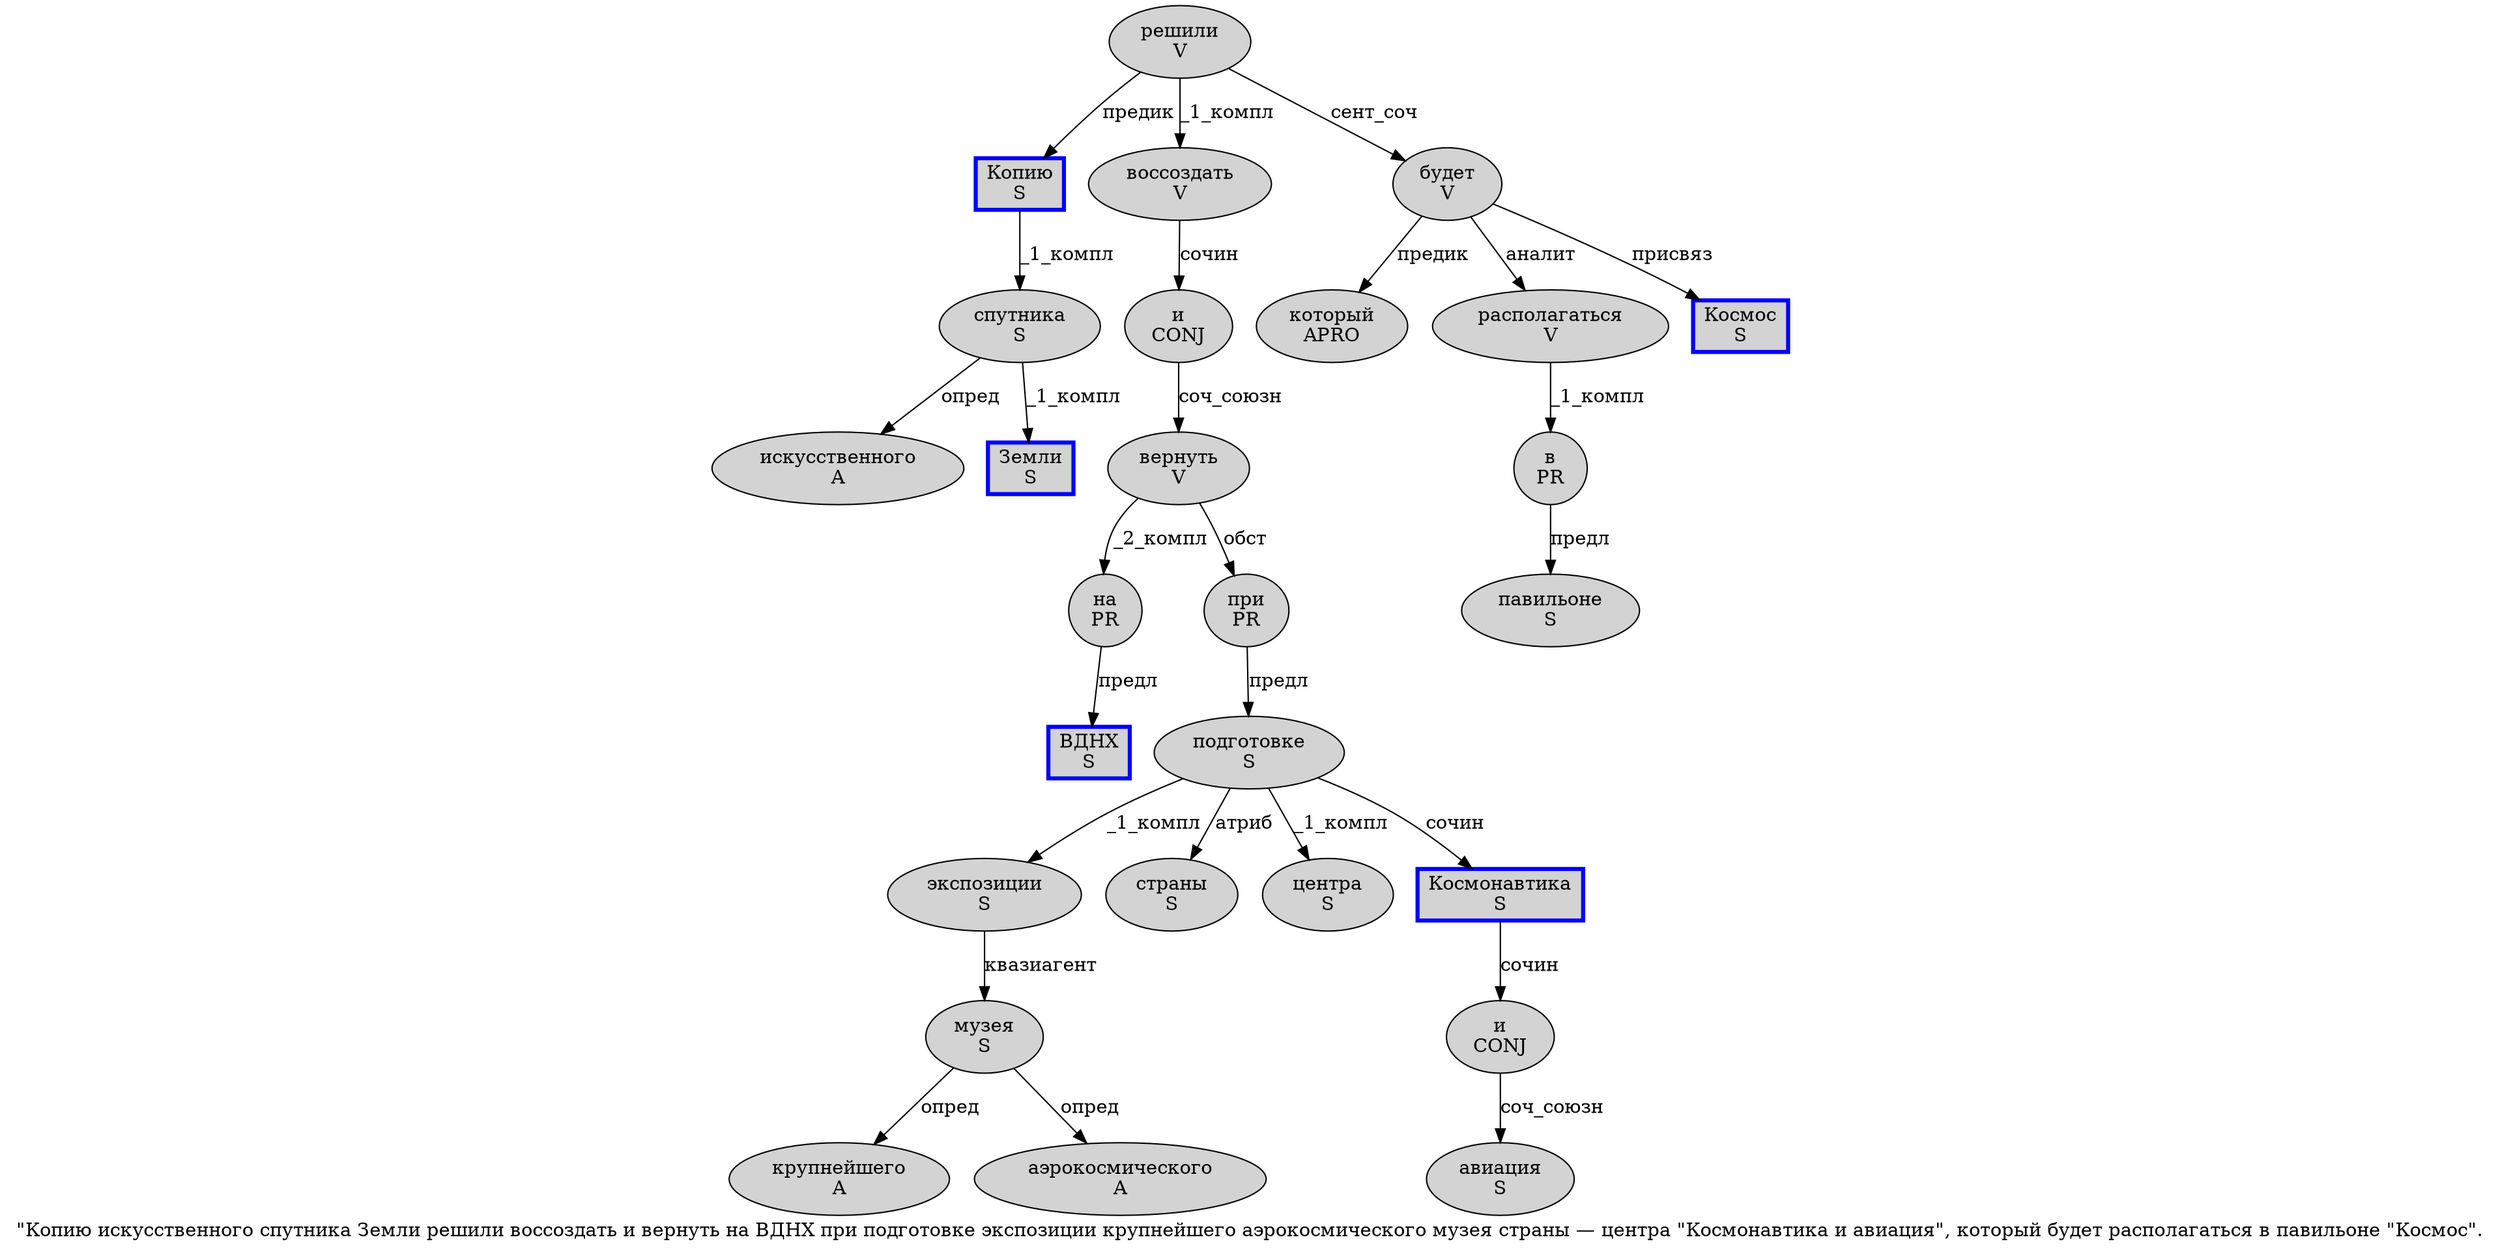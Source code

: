 digraph SENTENCE_688 {
	graph [label="\"Копию искусственного спутника Земли решили воссоздать и вернуть на ВДНХ при подготовке экспозиции крупнейшего аэрокосмического музея страны — центра \"Космонавтика и авиация\", который будет располагаться в павильоне \"Космос\"."]
	node [style=filled]
		1 [label="Копию
S" color=blue fillcolor=lightgray penwidth=3 shape=box]
		2 [label="искусственного
A" color="" fillcolor=lightgray penwidth=1 shape=ellipse]
		3 [label="спутника
S" color="" fillcolor=lightgray penwidth=1 shape=ellipse]
		4 [label="Земли
S" color=blue fillcolor=lightgray penwidth=3 shape=box]
		5 [label="решили
V" color="" fillcolor=lightgray penwidth=1 shape=ellipse]
		6 [label="воссоздать
V" color="" fillcolor=lightgray penwidth=1 shape=ellipse]
		7 [label="и
CONJ" color="" fillcolor=lightgray penwidth=1 shape=ellipse]
		8 [label="вернуть
V" color="" fillcolor=lightgray penwidth=1 shape=ellipse]
		9 [label="на
PR" color="" fillcolor=lightgray penwidth=1 shape=ellipse]
		10 [label="ВДНХ
S" color=blue fillcolor=lightgray penwidth=3 shape=box]
		11 [label="при
PR" color="" fillcolor=lightgray penwidth=1 shape=ellipse]
		12 [label="подготовке
S" color="" fillcolor=lightgray penwidth=1 shape=ellipse]
		13 [label="экспозиции
S" color="" fillcolor=lightgray penwidth=1 shape=ellipse]
		14 [label="крупнейшего
A" color="" fillcolor=lightgray penwidth=1 shape=ellipse]
		15 [label="аэрокосмического
A" color="" fillcolor=lightgray penwidth=1 shape=ellipse]
		16 [label="музея
S" color="" fillcolor=lightgray penwidth=1 shape=ellipse]
		17 [label="страны
S" color="" fillcolor=lightgray penwidth=1 shape=ellipse]
		19 [label="центра
S" color="" fillcolor=lightgray penwidth=1 shape=ellipse]
		21 [label="Космонавтика
S" color=blue fillcolor=lightgray penwidth=3 shape=box]
		22 [label="и
CONJ" color="" fillcolor=lightgray penwidth=1 shape=ellipse]
		23 [label="авиация
S" color="" fillcolor=lightgray penwidth=1 shape=ellipse]
		26 [label="который
APRO" color="" fillcolor=lightgray penwidth=1 shape=ellipse]
		27 [label="будет
V" color="" fillcolor=lightgray penwidth=1 shape=ellipse]
		28 [label="располагаться
V" color="" fillcolor=lightgray penwidth=1 shape=ellipse]
		29 [label="в
PR" color="" fillcolor=lightgray penwidth=1 shape=ellipse]
		30 [label="павильоне
S" color="" fillcolor=lightgray penwidth=1 shape=ellipse]
		32 [label="Космос
S" color=blue fillcolor=lightgray penwidth=3 shape=box]
			6 -> 7 [label="сочин"]
			5 -> 1 [label="предик"]
			5 -> 6 [label="_1_компл"]
			5 -> 27 [label="сент_соч"]
			8 -> 9 [label="_2_компл"]
			8 -> 11 [label="обст"]
			13 -> 16 [label="квазиагент"]
			29 -> 30 [label="предл"]
			22 -> 23 [label="соч_союзн"]
			21 -> 22 [label="сочин"]
			7 -> 8 [label="соч_союзн"]
			16 -> 14 [label="опред"]
			16 -> 15 [label="опред"]
			12 -> 13 [label="_1_компл"]
			12 -> 17 [label="атриб"]
			12 -> 19 [label="_1_компл"]
			12 -> 21 [label="сочин"]
			9 -> 10 [label="предл"]
			1 -> 3 [label="_1_компл"]
			11 -> 12 [label="предл"]
			3 -> 2 [label="опред"]
			3 -> 4 [label="_1_компл"]
			28 -> 29 [label="_1_компл"]
			27 -> 26 [label="предик"]
			27 -> 28 [label="аналит"]
			27 -> 32 [label="присвяз"]
}